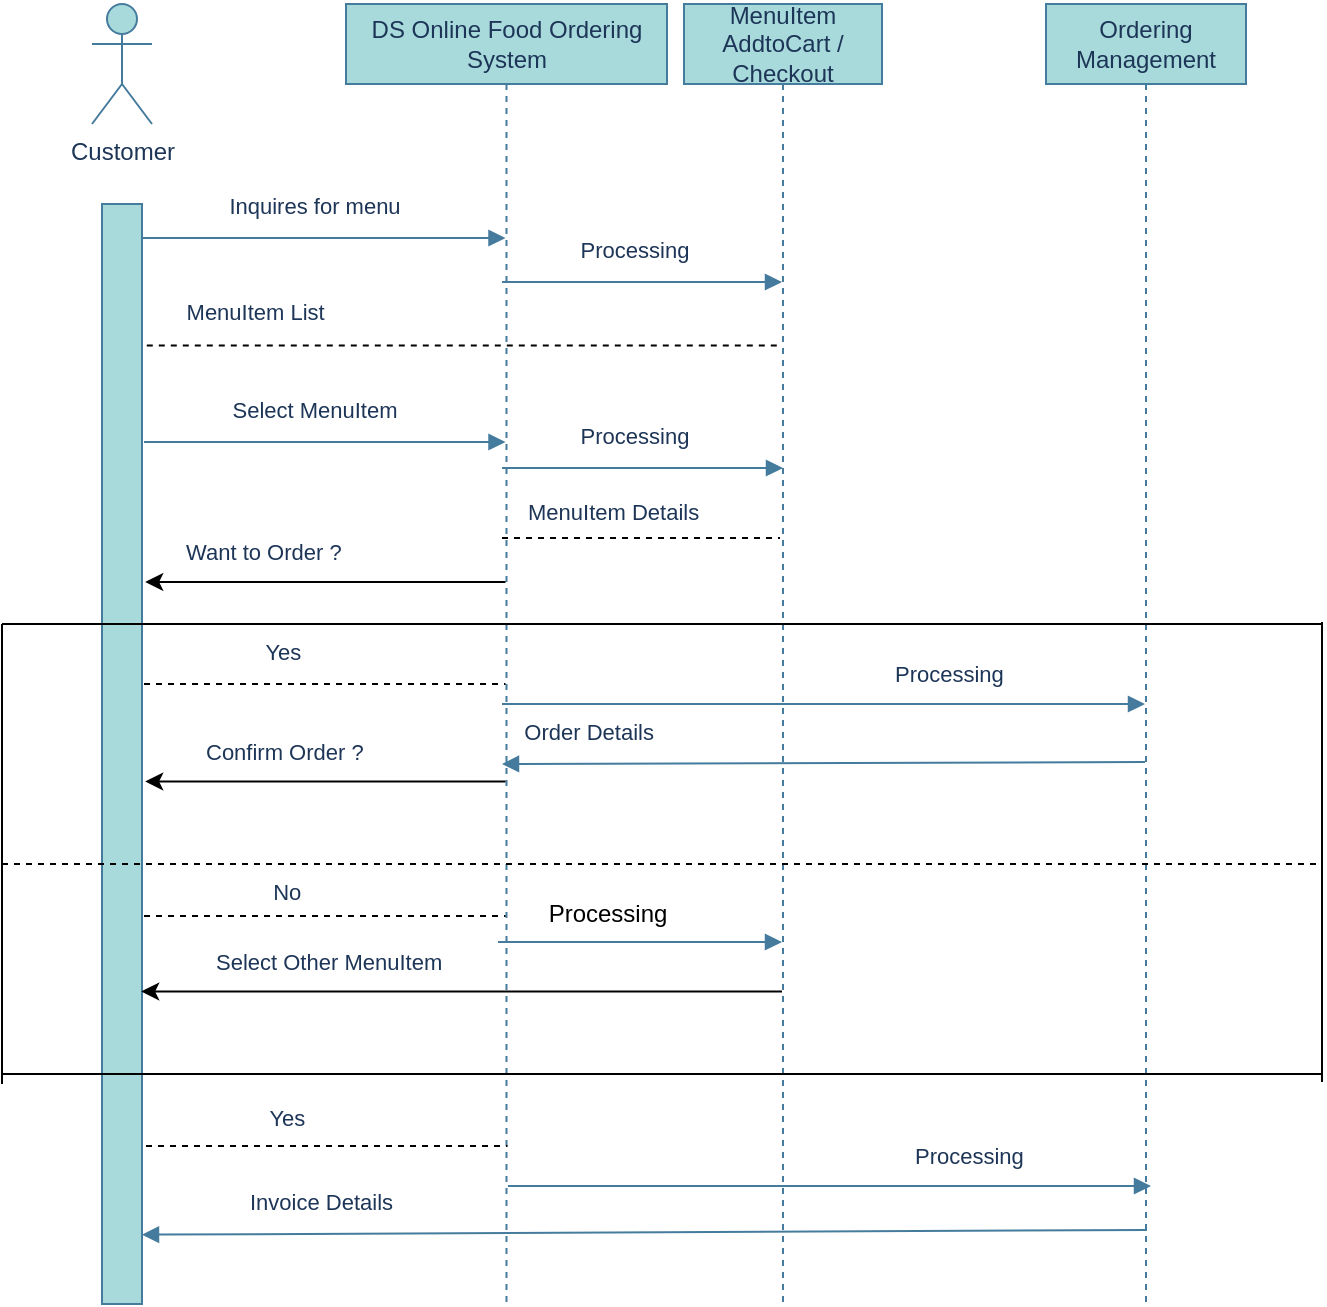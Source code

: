 <mxfile version="20.0.0" type="device"><diagram id="htcFe9e_j-z8V6P9_HMu" name="Page-1"><mxGraphModel dx="1038" dy="547" grid="1" gridSize="10" guides="1" tooltips="1" connect="1" arrows="1" fold="1" page="1" pageScale="1" pageWidth="827" pageHeight="1169" math="0" shadow="0"><root><mxCell id="0"/><mxCell id="1" parent="0"/><mxCell id="Z3Z4aP0h0MS5eWuVxIKV-2" value="" style="html=1;points=[];perimeter=orthogonalPerimeter;fillColor=#A8DADC;strokeColor=#457B9D;fontColor=#1D3557;labelBackgroundColor=none;" vertex="1" parent="1"><mxGeometry x="50" y="150" width="20" height="550" as="geometry"/></mxCell><mxCell id="Z3Z4aP0h0MS5eWuVxIKV-3" value="Customer" style="shape=umlActor;verticalLabelPosition=bottom;verticalAlign=top;html=1;outlineConnect=0;fillColor=#A8DADC;strokeColor=#457B9D;fontColor=#1D3557;labelBackgroundColor=none;" vertex="1" parent="1"><mxGeometry x="45" y="50" width="30" height="60" as="geometry"/></mxCell><mxCell id="Z3Z4aP0h0MS5eWuVxIKV-4" value="DS Online Food Ordering System" style="shape=umlLifeline;perimeter=lifelinePerimeter;whiteSpace=wrap;html=1;container=1;collapsible=0;recursiveResize=0;outlineConnect=0;fillColor=#A8DADC;strokeColor=#457B9D;fontColor=#1D3557;labelBackgroundColor=none;" vertex="1" parent="1"><mxGeometry x="172" y="50" width="160.5" height="650" as="geometry"/></mxCell><mxCell id="Z3Z4aP0h0MS5eWuVxIKV-55" value="&lt;div style=&quot;text-align: center;&quot;&gt;&lt;font color=&quot;#1d3557&quot;&gt;&lt;span style=&quot;font-size: 11px;&quot;&gt;&amp;nbsp; &amp;nbsp;Order Details&lt;/span&gt;&lt;/font&gt;&lt;/div&gt;" style="text;whiteSpace=wrap;html=1;labelBackgroundColor=none;" vertex="1" parent="Z3Z4aP0h0MS5eWuVxIKV-4"><mxGeometry x="78" y="350" width="105" height="30" as="geometry"/></mxCell><mxCell id="Z3Z4aP0h0MS5eWuVxIKV-66" value="Processing" style="text;html=1;strokeColor=none;fillColor=none;align=center;verticalAlign=middle;whiteSpace=wrap;rounded=0;labelBackgroundColor=none;" vertex="1" parent="Z3Z4aP0h0MS5eWuVxIKV-4"><mxGeometry x="100.5" y="440" width="60" height="30" as="geometry"/></mxCell><mxCell id="Z3Z4aP0h0MS5eWuVxIKV-7" value="MenuItem&lt;br&gt;AddtoCart / Checkout" style="shape=umlLifeline;perimeter=lifelinePerimeter;whiteSpace=wrap;html=1;container=1;collapsible=0;recursiveResize=0;outlineConnect=0;fillColor=#A8DADC;strokeColor=#457B9D;fontColor=#1D3557;labelBackgroundColor=none;" vertex="1" parent="1"><mxGeometry x="341" y="50" width="99" height="650" as="geometry"/></mxCell><mxCell id="Z3Z4aP0h0MS5eWuVxIKV-13" value="Ordering&lt;br&gt;Management" style="shape=umlLifeline;perimeter=lifelinePerimeter;whiteSpace=wrap;html=1;container=1;collapsible=0;recursiveResize=0;outlineConnect=0;fillColor=#A8DADC;strokeColor=#457B9D;fontColor=#1D3557;labelBackgroundColor=none;" vertex="1" parent="1"><mxGeometry x="522" y="50" width="100" height="650" as="geometry"/></mxCell><mxCell id="Z3Z4aP0h0MS5eWuVxIKV-23" value="Inquires for menu" style="html=1;verticalAlign=bottom;endArrow=block;rounded=0;labelBackgroundColor=none;strokeColor=#457B9D;fontColor=#1D3557;" edge="1" parent="1" target="Z3Z4aP0h0MS5eWuVxIKV-4"><mxGeometry x="-0.057" y="7" width="80" relative="1" as="geometry"><mxPoint x="70" y="167" as="sourcePoint"/><mxPoint x="218" y="167.01" as="targetPoint"/><mxPoint as="offset"/></mxGeometry></mxCell><mxCell id="Z3Z4aP0h0MS5eWuVxIKV-25" value="Processing" style="html=1;verticalAlign=bottom;endArrow=block;rounded=0;labelBackgroundColor=none;strokeColor=#457B9D;fontColor=#1D3557;" edge="1" parent="1" target="Z3Z4aP0h0MS5eWuVxIKV-7"><mxGeometry x="-0.057" y="7" width="80" relative="1" as="geometry"><mxPoint x="250" y="189" as="sourcePoint"/><mxPoint x="285" y="189.01" as="targetPoint"/><mxPoint as="offset"/></mxGeometry></mxCell><mxCell id="Z3Z4aP0h0MS5eWuVxIKV-27" value="" style="endArrow=none;dashed=1;html=1;rounded=0;exitX=1.12;exitY=0.19;exitDx=0;exitDy=0;exitPerimeter=0;labelBackgroundColor=none;" edge="1" parent="1" target="Z3Z4aP0h0MS5eWuVxIKV-7"><mxGeometry width="50" height="50" relative="1" as="geometry"><mxPoint x="72.4" y="220.7" as="sourcePoint"/><mxPoint x="349.5" y="220.7" as="targetPoint"/></mxGeometry></mxCell><mxCell id="Z3Z4aP0h0MS5eWuVxIKV-28" value="&lt;span style=&quot;color: rgb(29, 53, 87); font-family: Helvetica; font-size: 11px; font-style: normal; font-variant-ligatures: normal; font-variant-caps: normal; font-weight: 400; letter-spacing: normal; orphans: 2; text-align: center; text-indent: 0px; text-transform: none; widows: 2; word-spacing: 0px; -webkit-text-stroke-width: 0px; text-decoration-thickness: initial; text-decoration-style: initial; text-decoration-color: initial; float: none; display: inline !important;&quot;&gt;&amp;nbsp; &amp;nbsp; &amp;nbsp;MenuItem List&lt;/span&gt;" style="text;whiteSpace=wrap;html=1;labelBackgroundColor=none;" vertex="1" parent="1"><mxGeometry x="75" y="190" width="110" height="30" as="geometry"/></mxCell><mxCell id="Z3Z4aP0h0MS5eWuVxIKV-29" value="Select MenuItem" style="html=1;verticalAlign=bottom;endArrow=block;rounded=0;labelBackgroundColor=none;strokeColor=#457B9D;fontColor=#1D3557;" edge="1" parent="1" target="Z3Z4aP0h0MS5eWuVxIKV-4"><mxGeometry x="-0.057" y="7" width="80" relative="1" as="geometry"><mxPoint x="71" y="269" as="sourcePoint"/><mxPoint x="180" y="269" as="targetPoint"/><mxPoint as="offset"/></mxGeometry></mxCell><mxCell id="Z3Z4aP0h0MS5eWuVxIKV-30" value="Processing" style="html=1;verticalAlign=bottom;endArrow=block;rounded=0;labelBackgroundColor=none;strokeColor=#457B9D;fontColor=#1D3557;" edge="1" parent="1"><mxGeometry x="-0.057" y="7" width="80" relative="1" as="geometry"><mxPoint x="250" y="282" as="sourcePoint"/><mxPoint x="390.5" y="282" as="targetPoint"/><mxPoint as="offset"/></mxGeometry></mxCell><mxCell id="Z3Z4aP0h0MS5eWuVxIKV-31" value="" style="endArrow=none;dashed=1;html=1;rounded=0;labelBackgroundColor=none;" edge="1" parent="1"><mxGeometry width="50" height="50" relative="1" as="geometry"><mxPoint x="250" y="317" as="sourcePoint"/><mxPoint x="389" y="317" as="targetPoint"/></mxGeometry></mxCell><mxCell id="Z3Z4aP0h0MS5eWuVxIKV-32" value="&lt;span style=&quot;color: rgb(29, 53, 87); font-family: Helvetica; font-size: 11px; font-style: normal; font-variant-ligatures: normal; font-variant-caps: normal; font-weight: 400; letter-spacing: normal; orphans: 2; text-align: center; text-indent: 0px; text-transform: none; widows: 2; word-spacing: 0px; -webkit-text-stroke-width: 0px; text-decoration-thickness: initial; text-decoration-style: initial; text-decoration-color: initial; float: none; display: inline !important;&quot;&gt;MenuItem Details&lt;/span&gt;" style="text;whiteSpace=wrap;html=1;labelBackgroundColor=none;" vertex="1" parent="1"><mxGeometry x="261" y="290" width="100" height="30" as="geometry"/></mxCell><mxCell id="Z3Z4aP0h0MS5eWuVxIKV-36" value="" style="endArrow=classic;html=1;rounded=0;entryX=1.08;entryY=0.575;entryDx=0;entryDy=0;entryPerimeter=0;labelBackgroundColor=none;" edge="1" parent="1" source="Z3Z4aP0h0MS5eWuVxIKV-4"><mxGeometry width="50" height="50" relative="1" as="geometry"><mxPoint x="179.5" y="339" as="sourcePoint"/><mxPoint x="71.6" y="339" as="targetPoint"/></mxGeometry></mxCell><mxCell id="Z3Z4aP0h0MS5eWuVxIKV-37" value="&lt;span style=&quot;color: rgb(29, 53, 87); font-family: Helvetica; font-size: 11px; font-style: normal; font-variant-ligatures: normal; font-variant-caps: normal; font-weight: 400; letter-spacing: normal; orphans: 2; text-align: center; text-indent: 0px; text-transform: none; widows: 2; word-spacing: 0px; -webkit-text-stroke-width: 0px; text-decoration-thickness: initial; text-decoration-style: initial; text-decoration-color: initial; float: none; display: inline !important;&quot;&gt;Want to Order ?&lt;/span&gt;" style="text;whiteSpace=wrap;html=1;labelBackgroundColor=none;" vertex="1" parent="1"><mxGeometry x="90" y="310" width="105" height="30" as="geometry"/></mxCell><mxCell id="Z3Z4aP0h0MS5eWuVxIKV-40" value="" style="endArrow=none;html=1;rounded=0;labelBackgroundColor=none;" edge="1" parent="1"><mxGeometry width="50" height="50" relative="1" as="geometry"><mxPoint y="360" as="sourcePoint"/><mxPoint x="660" y="360" as="targetPoint"/><Array as="points"><mxPoint x="420" y="360"/></Array></mxGeometry></mxCell><mxCell id="Z3Z4aP0h0MS5eWuVxIKV-41" value="" style="endArrow=none;html=1;rounded=0;labelBackgroundColor=none;" edge="1" parent="1"><mxGeometry width="50" height="50" relative="1" as="geometry"><mxPoint y="585" as="sourcePoint"/><mxPoint x="660" y="585" as="targetPoint"/><Array as="points"/></mxGeometry></mxCell><mxCell id="Z3Z4aP0h0MS5eWuVxIKV-42" value="" style="endArrow=none;html=1;rounded=0;labelBackgroundColor=none;" edge="1" parent="1"><mxGeometry width="50" height="50" relative="1" as="geometry"><mxPoint y="590" as="sourcePoint"/><mxPoint y="360" as="targetPoint"/></mxGeometry></mxCell><mxCell id="Z3Z4aP0h0MS5eWuVxIKV-43" value="" style="endArrow=none;html=1;rounded=0;labelBackgroundColor=none;" edge="1" parent="1"><mxGeometry width="50" height="50" relative="1" as="geometry"><mxPoint x="660" y="589" as="sourcePoint"/><mxPoint x="660" y="359" as="targetPoint"/></mxGeometry></mxCell><mxCell id="Z3Z4aP0h0MS5eWuVxIKV-44" value="" style="endArrow=none;dashed=1;html=1;rounded=0;labelBackgroundColor=none;" edge="1" parent="1" target="Z3Z4aP0h0MS5eWuVxIKV-4"><mxGeometry width="50" height="50" relative="1" as="geometry"><mxPoint x="71" y="390" as="sourcePoint"/><mxPoint x="220" y="391" as="targetPoint"/></mxGeometry></mxCell><mxCell id="Z3Z4aP0h0MS5eWuVxIKV-45" value="&lt;span style=&quot;color: rgb(29, 53, 87); font-family: Helvetica; font-size: 11px; font-style: normal; font-variant-ligatures: normal; font-variant-caps: normal; font-weight: 400; letter-spacing: normal; orphans: 2; text-align: center; text-indent: 0px; text-transform: none; widows: 2; word-spacing: 0px; -webkit-text-stroke-width: 0px; text-decoration-thickness: initial; text-decoration-style: initial; text-decoration-color: initial; float: none; display: inline !important;&quot;&gt;&lt;span style=&quot;white-space: pre;&quot;&gt;&#9;&lt;/span&gt;&amp;nbsp; &amp;nbsp; &amp;nbsp;Yes&lt;/span&gt;" style="text;whiteSpace=wrap;html=1;labelBackgroundColor=none;" vertex="1" parent="1"><mxGeometry x="90" y="360" width="105" height="30" as="geometry"/></mxCell><mxCell id="Z3Z4aP0h0MS5eWuVxIKV-46" value="" style="endArrow=classic;html=1;rounded=0;entryX=1.08;entryY=0.589;entryDx=0;entryDy=0;entryPerimeter=0;labelBackgroundColor=none;" edge="1" parent="1" source="Z3Z4aP0h0MS5eWuVxIKV-4"><mxGeometry width="50" height="50" relative="1" as="geometry"><mxPoint x="221.5" y="438.72" as="sourcePoint"/><mxPoint x="71.6" y="438.72" as="targetPoint"/></mxGeometry></mxCell><mxCell id="Z3Z4aP0h0MS5eWuVxIKV-47" value="&lt;span style=&quot;color: rgb(29, 53, 87); font-family: Helvetica; font-size: 11px; font-style: normal; font-variant-ligatures: normal; font-variant-caps: normal; font-weight: 400; letter-spacing: normal; orphans: 2; text-align: center; text-indent: 0px; text-transform: none; widows: 2; word-spacing: 0px; -webkit-text-stroke-width: 0px; text-decoration-thickness: initial; text-decoration-style: initial; text-decoration-color: initial; float: none; display: inline !important;&quot;&gt;Confirm Order ?&lt;/span&gt;" style="text;whiteSpace=wrap;html=1;labelBackgroundColor=none;" vertex="1" parent="1"><mxGeometry x="100" y="410" width="105" height="30" as="geometry"/></mxCell><mxCell id="Z3Z4aP0h0MS5eWuVxIKV-49" value="" style="html=1;verticalAlign=bottom;endArrow=block;rounded=0;labelBackgroundColor=none;strokeColor=#457B9D;fontColor=#1D3557;" edge="1" parent="1" target="Z3Z4aP0h0MS5eWuVxIKV-13"><mxGeometry x="-0.057" y="7" width="80" relative="1" as="geometry"><mxPoint x="250" y="400" as="sourcePoint"/><mxPoint x="392.5" y="399" as="targetPoint"/><mxPoint as="offset"/></mxGeometry></mxCell><mxCell id="Z3Z4aP0h0MS5eWuVxIKV-50" value="&lt;div style=&quot;text-align: center;&quot;&gt;&lt;font color=&quot;#1d3557&quot;&gt;&lt;span style=&quot;font-size: 11px;&quot;&gt;&amp;nbsp; &amp;nbsp; &amp;nbsp; &amp;nbsp; &amp;nbsp;Processing&lt;/span&gt;&lt;/font&gt;&lt;/div&gt;" style="text;whiteSpace=wrap;html=1;labelBackgroundColor=none;" vertex="1" parent="1"><mxGeometry x="417" y="371" width="105" height="30" as="geometry"/></mxCell><mxCell id="Z3Z4aP0h0MS5eWuVxIKV-54" value="" style="html=1;verticalAlign=bottom;endArrow=block;rounded=0;labelBackgroundColor=none;strokeColor=#457B9D;fontColor=#1D3557;" edge="1" parent="1"><mxGeometry x="-0.057" y="7" width="80" relative="1" as="geometry"><mxPoint x="571.5" y="429" as="sourcePoint"/><mxPoint x="250" y="430" as="targetPoint"/><mxPoint as="offset"/></mxGeometry></mxCell><mxCell id="Z3Z4aP0h0MS5eWuVxIKV-58" value="" style="endArrow=none;dashed=1;html=1;rounded=0;labelBackgroundColor=none;" edge="1" parent="1"><mxGeometry width="50" height="50" relative="1" as="geometry"><mxPoint y="480" as="sourcePoint"/><mxPoint x="660" y="480" as="targetPoint"/></mxGeometry></mxCell><mxCell id="Z3Z4aP0h0MS5eWuVxIKV-59" value="" style="html=1;verticalAlign=bottom;endArrow=block;rounded=0;labelBackgroundColor=none;strokeColor=#457B9D;fontColor=#1D3557;" edge="1" parent="1"><mxGeometry x="-0.057" y="7" width="80" relative="1" as="geometry"><mxPoint x="248" y="519" as="sourcePoint"/><mxPoint x="390" y="519" as="targetPoint"/><mxPoint as="offset"/></mxGeometry></mxCell><mxCell id="Z3Z4aP0h0MS5eWuVxIKV-67" value="" style="endArrow=none;dashed=1;html=1;rounded=0;labelBackgroundColor=none;" edge="1" parent="1"><mxGeometry width="50" height="50" relative="1" as="geometry"><mxPoint x="71" y="506" as="sourcePoint"/><mxPoint x="251.75" y="506" as="targetPoint"/></mxGeometry></mxCell><mxCell id="Z3Z4aP0h0MS5eWuVxIKV-68" value="&lt;div style=&quot;text-align: center;&quot;&gt;&lt;font color=&quot;#1d3557&quot;&gt;&lt;span style=&quot;font-size: 11px;&quot;&gt;&amp;nbsp; &amp;nbsp; &amp;nbsp; &amp;nbsp; &amp;nbsp; &amp;nbsp;No&lt;/span&gt;&lt;/font&gt;&lt;/div&gt;" style="text;whiteSpace=wrap;html=1;labelBackgroundColor=none;" vertex="1" parent="1"><mxGeometry x="100" y="480" width="105" height="30" as="geometry"/></mxCell><mxCell id="Z3Z4aP0h0MS5eWuVxIKV-69" value="" style="endArrow=classic;html=1;rounded=0;entryX=1.08;entryY=0.589;entryDx=0;entryDy=0;entryPerimeter=0;labelBackgroundColor=none;" edge="1" parent="1" source="Z3Z4aP0h0MS5eWuVxIKV-7"><mxGeometry width="50" height="50" relative="1" as="geometry"><mxPoint x="249.75" y="543.72" as="sourcePoint"/><mxPoint x="69.6" y="543.72" as="targetPoint"/></mxGeometry></mxCell><mxCell id="Z3Z4aP0h0MS5eWuVxIKV-70" value="&lt;div style=&quot;text-align: center;&quot;&gt;&lt;font color=&quot;#1d3557&quot;&gt;&lt;span style=&quot;font-size: 11px;&quot;&gt;Select Other MenuItem&lt;/span&gt;&lt;/font&gt;&lt;/div&gt;" style="text;whiteSpace=wrap;html=1;labelBackgroundColor=none;" vertex="1" parent="1"><mxGeometry x="105" y="515" width="125" height="30" as="geometry"/></mxCell><mxCell id="Z3Z4aP0h0MS5eWuVxIKV-71" value="" style="endArrow=none;dashed=1;html=1;rounded=0;labelBackgroundColor=none;" edge="1" parent="1"><mxGeometry width="50" height="50" relative="1" as="geometry"><mxPoint x="72" y="621" as="sourcePoint"/><mxPoint x="252.75" y="621" as="targetPoint"/></mxGeometry></mxCell><mxCell id="Z3Z4aP0h0MS5eWuVxIKV-72" value="&lt;span style=&quot;color: rgb(29, 53, 87); font-family: Helvetica; font-size: 11px; font-style: normal; font-variant-ligatures: normal; font-variant-caps: normal; font-weight: 400; letter-spacing: normal; orphans: 2; text-align: center; text-indent: 0px; text-transform: none; widows: 2; word-spacing: 0px; -webkit-text-stroke-width: 0px; text-decoration-thickness: initial; text-decoration-style: initial; text-decoration-color: initial; float: none; display: inline !important;&quot;&gt;&lt;span style=&quot;white-space: pre;&quot;&gt;&#9;&lt;/span&gt;&amp;nbsp; &amp;nbsp; &amp;nbsp;Yes&lt;/span&gt;" style="text;whiteSpace=wrap;html=1;labelBackgroundColor=none;" vertex="1" parent="1"><mxGeometry x="92" y="593" width="105" height="30" as="geometry"/></mxCell><mxCell id="Z3Z4aP0h0MS5eWuVxIKV-73" value="&lt;div style=&quot;text-align: center;&quot;&gt;&lt;font color=&quot;#1d3557&quot;&gt;&lt;span style=&quot;font-size: 11px;&quot;&gt;&amp;nbsp; &amp;nbsp; &amp;nbsp; &amp;nbsp; &amp;nbsp;Processing&lt;/span&gt;&lt;/font&gt;&lt;/div&gt;" style="text;whiteSpace=wrap;html=1;labelBackgroundColor=none;" vertex="1" parent="1"><mxGeometry x="427" y="612" width="105" height="30" as="geometry"/></mxCell><mxCell id="Z3Z4aP0h0MS5eWuVxIKV-74" value="" style="html=1;verticalAlign=bottom;endArrow=block;rounded=0;labelBackgroundColor=none;strokeColor=#457B9D;fontColor=#1D3557;" edge="1" parent="1"><mxGeometry x="-0.057" y="7" width="80" relative="1" as="geometry"><mxPoint x="253" y="641" as="sourcePoint"/><mxPoint x="574.5" y="641" as="targetPoint"/><mxPoint as="offset"/></mxGeometry></mxCell><mxCell id="Z3Z4aP0h0MS5eWuVxIKV-75" value="" style="html=1;verticalAlign=bottom;endArrow=block;rounded=0;labelBackgroundColor=none;strokeColor=#457B9D;fontColor=#1D3557;entryX=1;entryY=0.937;entryDx=0;entryDy=0;entryPerimeter=0;" edge="1" parent="1" target="Z3Z4aP0h0MS5eWuVxIKV-2"><mxGeometry x="-0.057" y="7" width="80" relative="1" as="geometry"><mxPoint x="572.5" y="663" as="sourcePoint"/><mxPoint x="251" y="664" as="targetPoint"/><mxPoint as="offset"/></mxGeometry></mxCell><mxCell id="Z3Z4aP0h0MS5eWuVxIKV-76" value="&lt;div style=&quot;text-align: center;&quot;&gt;&lt;font color=&quot;#1d3557&quot;&gt;&lt;span style=&quot;font-size: 11px;&quot;&gt;Invoice Details&lt;/span&gt;&lt;/font&gt;&lt;/div&gt;" style="text;whiteSpace=wrap;html=1;labelBackgroundColor=none;" vertex="1" parent="1"><mxGeometry x="122" y="635" width="105" height="30" as="geometry"/></mxCell></root></mxGraphModel></diagram></mxfile>